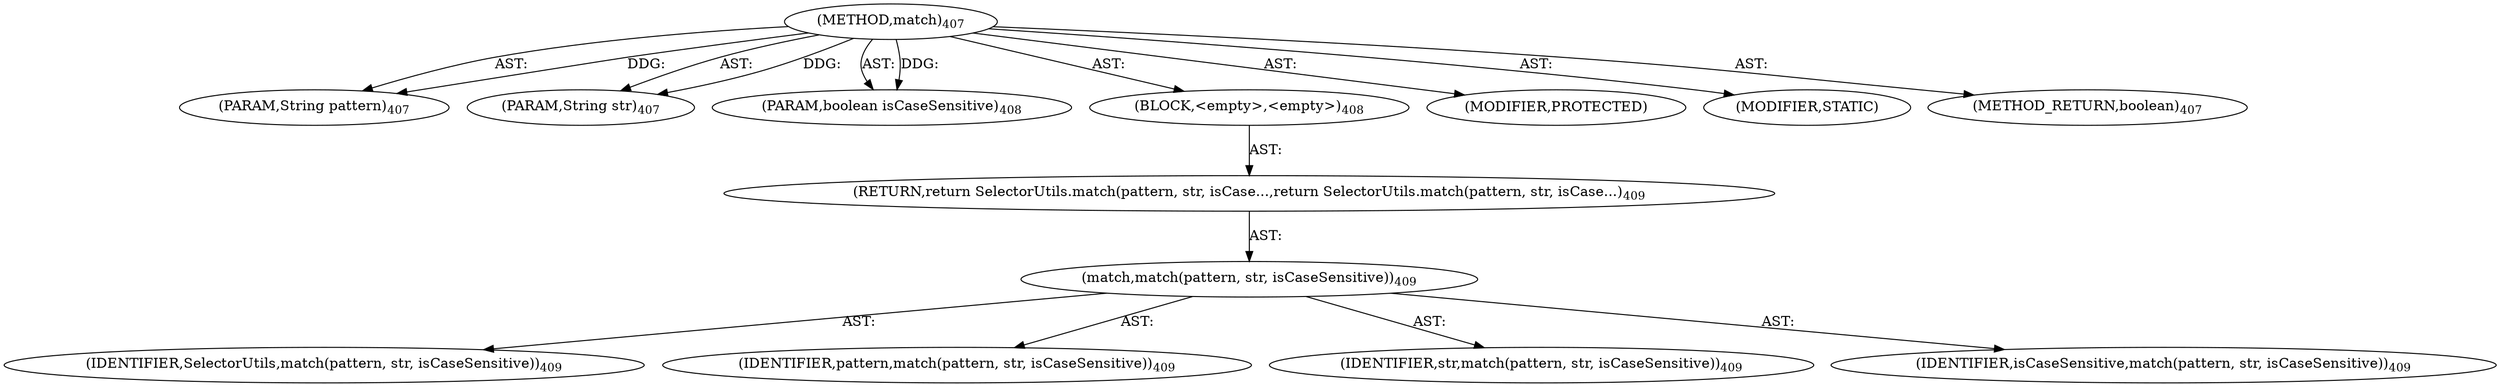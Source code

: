 digraph "match" {  
"111669149702" [label = <(METHOD,match)<SUB>407</SUB>> ]
"115964117031" [label = <(PARAM,String pattern)<SUB>407</SUB>> ]
"115964117032" [label = <(PARAM,String str)<SUB>407</SUB>> ]
"115964117033" [label = <(PARAM,boolean isCaseSensitive)<SUB>408</SUB>> ]
"25769803782" [label = <(BLOCK,&lt;empty&gt;,&lt;empty&gt;)<SUB>408</SUB>> ]
"146028888069" [label = <(RETURN,return SelectorUtils.match(pattern, str, isCase...,return SelectorUtils.match(pattern, str, isCase...)<SUB>409</SUB>> ]
"30064771097" [label = <(match,match(pattern, str, isCaseSensitive))<SUB>409</SUB>> ]
"68719476824" [label = <(IDENTIFIER,SelectorUtils,match(pattern, str, isCaseSensitive))<SUB>409</SUB>> ]
"68719476825" [label = <(IDENTIFIER,pattern,match(pattern, str, isCaseSensitive))<SUB>409</SUB>> ]
"68719476826" [label = <(IDENTIFIER,str,match(pattern, str, isCaseSensitive))<SUB>409</SUB>> ]
"68719476827" [label = <(IDENTIFIER,isCaseSensitive,match(pattern, str, isCaseSensitive))<SUB>409</SUB>> ]
"133143986212" [label = <(MODIFIER,PROTECTED)> ]
"133143986213" [label = <(MODIFIER,STATIC)> ]
"128849018886" [label = <(METHOD_RETURN,boolean)<SUB>407</SUB>> ]
  "111669149702" -> "115964117031"  [ label = "AST: "] 
  "111669149702" -> "115964117032"  [ label = "AST: "] 
  "111669149702" -> "115964117033"  [ label = "AST: "] 
  "111669149702" -> "25769803782"  [ label = "AST: "] 
  "111669149702" -> "133143986212"  [ label = "AST: "] 
  "111669149702" -> "133143986213"  [ label = "AST: "] 
  "111669149702" -> "128849018886"  [ label = "AST: "] 
  "25769803782" -> "146028888069"  [ label = "AST: "] 
  "146028888069" -> "30064771097"  [ label = "AST: "] 
  "30064771097" -> "68719476824"  [ label = "AST: "] 
  "30064771097" -> "68719476825"  [ label = "AST: "] 
  "30064771097" -> "68719476826"  [ label = "AST: "] 
  "30064771097" -> "68719476827"  [ label = "AST: "] 
  "111669149702" -> "115964117031"  [ label = "DDG: "] 
  "111669149702" -> "115964117032"  [ label = "DDG: "] 
  "111669149702" -> "115964117033"  [ label = "DDG: "] 
}
